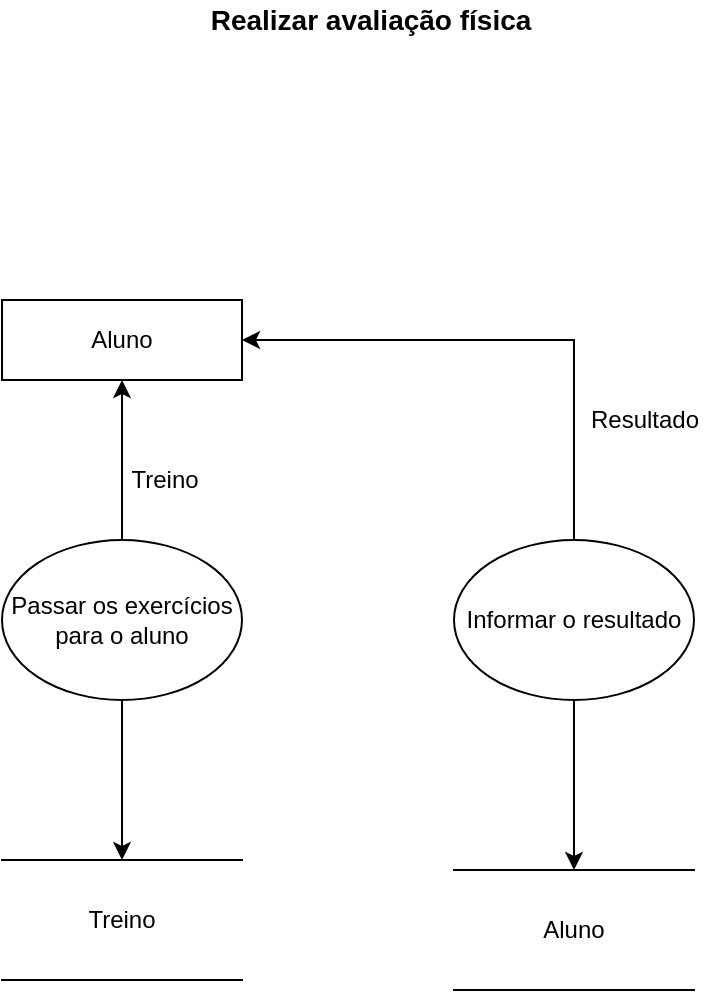 <mxfile version="13.0.9" type="device"><diagram id="f-fMD-0gjXpmWnnrwerf" name="Page-1"><mxGraphModel dx="1014" dy="400" grid="1" gridSize="10" guides="1" tooltips="1" connect="1" arrows="1" fold="1" page="1" pageScale="1" pageWidth="827" pageHeight="1169" math="0" shadow="0"><root><mxCell id="0"/><mxCell id="1" parent="0"/><mxCell id="lnsp_R3ERZeBqmjcScvW-8" style="edgeStyle=orthogonalEdgeStyle;rounded=0;orthogonalLoop=1;jettySize=auto;html=1;" parent="1" source="lnsp_R3ERZeBqmjcScvW-7" edge="1"><mxGeometry relative="1" as="geometry"><mxPoint x="290" y="530" as="targetPoint"/></mxGeometry></mxCell><mxCell id="lnsp_R3ERZeBqmjcScvW-25" style="edgeStyle=orthogonalEdgeStyle;rounded=0;orthogonalLoop=1;jettySize=auto;html=1;entryX=0.5;entryY=1;entryDx=0;entryDy=0;" parent="1" source="lnsp_R3ERZeBqmjcScvW-7" target="lnsp_R3ERZeBqmjcScvW-10" edge="1"><mxGeometry relative="1" as="geometry"><mxPoint x="290" y="340" as="targetPoint"/></mxGeometry></mxCell><mxCell id="lnsp_R3ERZeBqmjcScvW-7" value="Passar os exercícios para o aluno" style="ellipse;whiteSpace=wrap;html=1;" parent="1" vertex="1"><mxGeometry x="230" y="370" width="120" height="80" as="geometry"/></mxCell><mxCell id="lnsp_R3ERZeBqmjcScvW-9" value="Treino" style="shape=partialRectangle;whiteSpace=wrap;html=1;left=0;right=0;fillColor=none;" parent="1" vertex="1"><mxGeometry x="230" y="530" width="120" height="60" as="geometry"/></mxCell><mxCell id="lnsp_R3ERZeBqmjcScvW-10" value="Aluno" style="rounded=0;whiteSpace=wrap;html=1;" parent="1" vertex="1"><mxGeometry x="230" y="250" width="120" height="40" as="geometry"/></mxCell><mxCell id="lnsp_R3ERZeBqmjcScvW-22" style="edgeStyle=orthogonalEdgeStyle;rounded=0;orthogonalLoop=1;jettySize=auto;html=1;entryX=0.5;entryY=0;entryDx=0;entryDy=0;" parent="1" source="lnsp_R3ERZeBqmjcScvW-14" target="lnsp_R3ERZeBqmjcScvW-20" edge="1"><mxGeometry relative="1" as="geometry"/></mxCell><mxCell id="lnsp_R3ERZeBqmjcScvW-28" style="edgeStyle=orthogonalEdgeStyle;rounded=0;orthogonalLoop=1;jettySize=auto;html=1;entryX=1;entryY=0.5;entryDx=0;entryDy=0;" parent="1" source="lnsp_R3ERZeBqmjcScvW-14" target="lnsp_R3ERZeBqmjcScvW-10" edge="1"><mxGeometry relative="1" as="geometry"><Array as="points"><mxPoint x="516" y="270"/></Array></mxGeometry></mxCell><mxCell id="lnsp_R3ERZeBqmjcScvW-14" value="Informar o resultado" style="ellipse;whiteSpace=wrap;html=1;" parent="1" vertex="1"><mxGeometry x="456" y="370" width="120" height="80" as="geometry"/></mxCell><mxCell id="lnsp_R3ERZeBqmjcScvW-20" value="Aluno" style="shape=partialRectangle;whiteSpace=wrap;html=1;left=0;right=0;fillColor=none;" parent="1" vertex="1"><mxGeometry x="456" y="535" width="120" height="60" as="geometry"/></mxCell><mxCell id="lnsp_R3ERZeBqmjcScvW-23" value="&lt;font style=&quot;font-size: 14px&quot;&gt;&lt;b&gt;Realizar avaliação física&lt;/b&gt;&lt;/font&gt;" style="text;html=1;align=center;verticalAlign=middle;resizable=0;points=[];autosize=1;" parent="1" vertex="1"><mxGeometry x="324" y="100" width="180" height="20" as="geometry"/></mxCell><mxCell id="lnsp_R3ERZeBqmjcScvW-26" value="Treino" style="text;html=1;align=center;verticalAlign=middle;resizable=0;points=[];autosize=1;" parent="1" vertex="1"><mxGeometry x="286" y="330" width="50" height="20" as="geometry"/></mxCell><mxCell id="lnsp_R3ERZeBqmjcScvW-27" value="Resultado" style="text;html=1;align=center;verticalAlign=middle;resizable=0;points=[];autosize=1;" parent="1" vertex="1"><mxGeometry x="516" y="300" width="70" height="20" as="geometry"/></mxCell></root></mxGraphModel></diagram></mxfile>